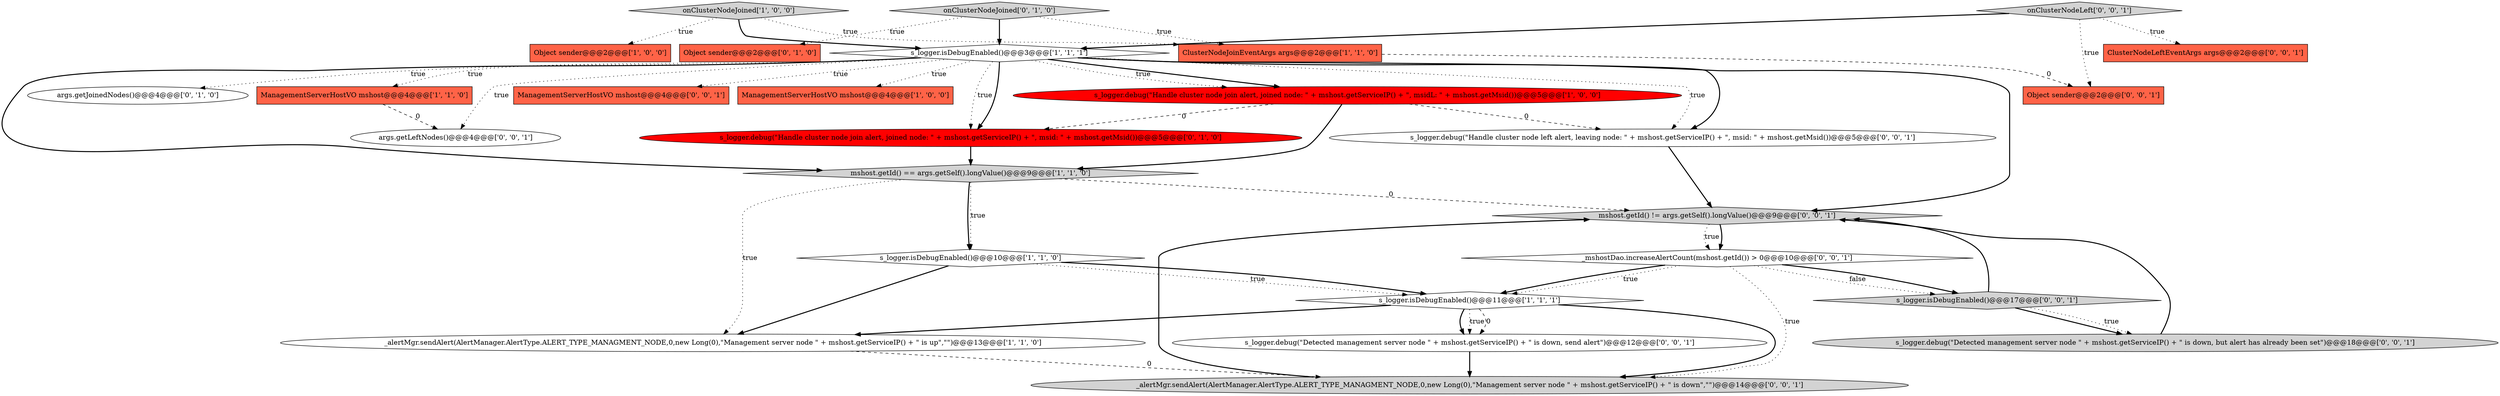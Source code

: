 digraph {
1 [style = filled, label = "Object sender@@@2@@@['1', '0', '0']", fillcolor = tomato, shape = box image = "AAA0AAABBB1BBB"];
2 [style = filled, label = "s_logger.debug(\"Handle cluster node join alert, joined node: \" + mshost.getServiceIP() + \", msidL: \" + mshost.getMsid())@@@5@@@['1', '0', '0']", fillcolor = red, shape = ellipse image = "AAA1AAABBB1BBB"];
26 [style = filled, label = "s_logger.debug(\"Handle cluster node left alert, leaving node: \" + mshost.getServiceIP() + \", msid: \" + mshost.getMsid())@@@5@@@['0', '0', '1']", fillcolor = white, shape = ellipse image = "AAA0AAABBB3BBB"];
19 [style = filled, label = "_alertMgr.sendAlert(AlertManager.AlertType.ALERT_TYPE_MANAGMENT_NODE,0,new Long(0),\"Management server node \" + mshost.getServiceIP() + \" is down\",\"\")@@@14@@@['0', '0', '1']", fillcolor = lightgray, shape = ellipse image = "AAA0AAABBB3BBB"];
11 [style = filled, label = "args.getJoinedNodes()@@@4@@@['0', '1', '0']", fillcolor = white, shape = ellipse image = "AAA0AAABBB2BBB"];
9 [style = filled, label = "ManagementServerHostVO mshost@@@4@@@['1', '1', '0']", fillcolor = tomato, shape = box image = "AAA0AAABBB1BBB"];
15 [style = filled, label = "s_logger.debug(\"Detected management server node \" + mshost.getServiceIP() + \" is down, but alert has already been set\")@@@18@@@['0', '0', '1']", fillcolor = lightgray, shape = ellipse image = "AAA0AAABBB3BBB"];
3 [style = filled, label = "ClusterNodeJoinEventArgs args@@@2@@@['1', '1', '0']", fillcolor = tomato, shape = box image = "AAA0AAABBB1BBB"];
23 [style = filled, label = "args.getLeftNodes()@@@4@@@['0', '0', '1']", fillcolor = white, shape = ellipse image = "AAA0AAABBB3BBB"];
22 [style = filled, label = "s_logger.isDebugEnabled()@@@17@@@['0', '0', '1']", fillcolor = lightgray, shape = diamond image = "AAA0AAABBB3BBB"];
7 [style = filled, label = "s_logger.isDebugEnabled()@@@10@@@['1', '1', '0']", fillcolor = white, shape = diamond image = "AAA0AAABBB1BBB"];
20 [style = filled, label = "ManagementServerHostVO mshost@@@4@@@['0', '0', '1']", fillcolor = tomato, shape = box image = "AAA0AAABBB3BBB"];
25 [style = filled, label = "_mshostDao.increaseAlertCount(mshost.getId()) > 0@@@10@@@['0', '0', '1']", fillcolor = white, shape = diamond image = "AAA0AAABBB3BBB"];
0 [style = filled, label = "onClusterNodeJoined['1', '0', '0']", fillcolor = lightgray, shape = diamond image = "AAA0AAABBB1BBB"];
8 [style = filled, label = "mshost.getId() == args.getSelf().longValue()@@@9@@@['1', '1', '0']", fillcolor = lightgray, shape = diamond image = "AAA0AAABBB1BBB"];
5 [style = filled, label = "s_logger.isDebugEnabled()@@@3@@@['1', '1', '1']", fillcolor = white, shape = diamond image = "AAA0AAABBB1BBB"];
17 [style = filled, label = "s_logger.debug(\"Detected management server node \" + mshost.getServiceIP() + \" is down, send alert\")@@@12@@@['0', '0', '1']", fillcolor = white, shape = ellipse image = "AAA0AAABBB3BBB"];
18 [style = filled, label = "onClusterNodeLeft['0', '0', '1']", fillcolor = lightgray, shape = diamond image = "AAA0AAABBB3BBB"];
16 [style = filled, label = "ClusterNodeLeftEventArgs args@@@2@@@['0', '0', '1']", fillcolor = tomato, shape = box image = "AAA0AAABBB3BBB"];
14 [style = filled, label = "onClusterNodeJoined['0', '1', '0']", fillcolor = lightgray, shape = diamond image = "AAA0AAABBB2BBB"];
6 [style = filled, label = "_alertMgr.sendAlert(AlertManager.AlertType.ALERT_TYPE_MANAGMENT_NODE,0,new Long(0),\"Management server node \" + mshost.getServiceIP() + \" is up\",\"\")@@@13@@@['1', '1', '0']", fillcolor = white, shape = ellipse image = "AAA0AAABBB1BBB"];
13 [style = filled, label = "Object sender@@@2@@@['0', '1', '0']", fillcolor = tomato, shape = box image = "AAA0AAABBB2BBB"];
4 [style = filled, label = "ManagementServerHostVO mshost@@@4@@@['1', '0', '0']", fillcolor = tomato, shape = box image = "AAA0AAABBB1BBB"];
24 [style = filled, label = "Object sender@@@2@@@['0', '0', '1']", fillcolor = tomato, shape = box image = "AAA0AAABBB3BBB"];
21 [style = filled, label = "mshost.getId() != args.getSelf().longValue()@@@9@@@['0', '0', '1']", fillcolor = lightgray, shape = diamond image = "AAA0AAABBB3BBB"];
10 [style = filled, label = "s_logger.isDebugEnabled()@@@11@@@['1', '1', '1']", fillcolor = white, shape = diamond image = "AAA0AAABBB1BBB"];
12 [style = filled, label = "s_logger.debug(\"Handle cluster node join alert, joined node: \" + mshost.getServiceIP() + \", msid: \" + mshost.getMsid())@@@5@@@['0', '1', '0']", fillcolor = red, shape = ellipse image = "AAA1AAABBB2BBB"];
5->8 [style = bold, label=""];
22->15 [style = bold, label=""];
7->10 [style = dotted, label="true"];
25->22 [style = bold, label=""];
18->16 [style = dotted, label="true"];
7->10 [style = bold, label=""];
15->21 [style = bold, label=""];
10->19 [style = bold, label=""];
5->23 [style = dotted, label="true"];
3->24 [style = dashed, label="0"];
18->24 [style = dotted, label="true"];
22->21 [style = bold, label=""];
5->26 [style = bold, label=""];
8->7 [style = dotted, label="true"];
10->17 [style = bold, label=""];
5->12 [style = dotted, label="true"];
21->25 [style = bold, label=""];
8->21 [style = dashed, label="0"];
10->6 [style = bold, label=""];
17->19 [style = bold, label=""];
9->23 [style = dashed, label="0"];
14->13 [style = dotted, label="true"];
5->4 [style = dotted, label="true"];
8->7 [style = bold, label=""];
10->17 [style = dotted, label="true"];
26->21 [style = bold, label=""];
21->25 [style = dotted, label="true"];
5->21 [style = bold, label=""];
2->12 [style = dashed, label="0"];
5->2 [style = bold, label=""];
5->11 [style = dotted, label="true"];
8->6 [style = dotted, label="true"];
5->12 [style = bold, label=""];
12->8 [style = bold, label=""];
25->22 [style = dotted, label="false"];
18->5 [style = bold, label=""];
0->5 [style = bold, label=""];
7->6 [style = bold, label=""];
6->19 [style = dashed, label="0"];
10->17 [style = dashed, label="0"];
14->3 [style = dotted, label="true"];
5->9 [style = dotted, label="true"];
5->20 [style = dotted, label="true"];
5->26 [style = dotted, label="true"];
25->10 [style = bold, label=""];
0->3 [style = dotted, label="true"];
25->10 [style = dotted, label="true"];
2->26 [style = dashed, label="0"];
25->19 [style = dotted, label="true"];
22->15 [style = dotted, label="true"];
5->2 [style = dotted, label="true"];
2->8 [style = bold, label=""];
0->1 [style = dotted, label="true"];
14->5 [style = bold, label=""];
19->21 [style = bold, label=""];
}
